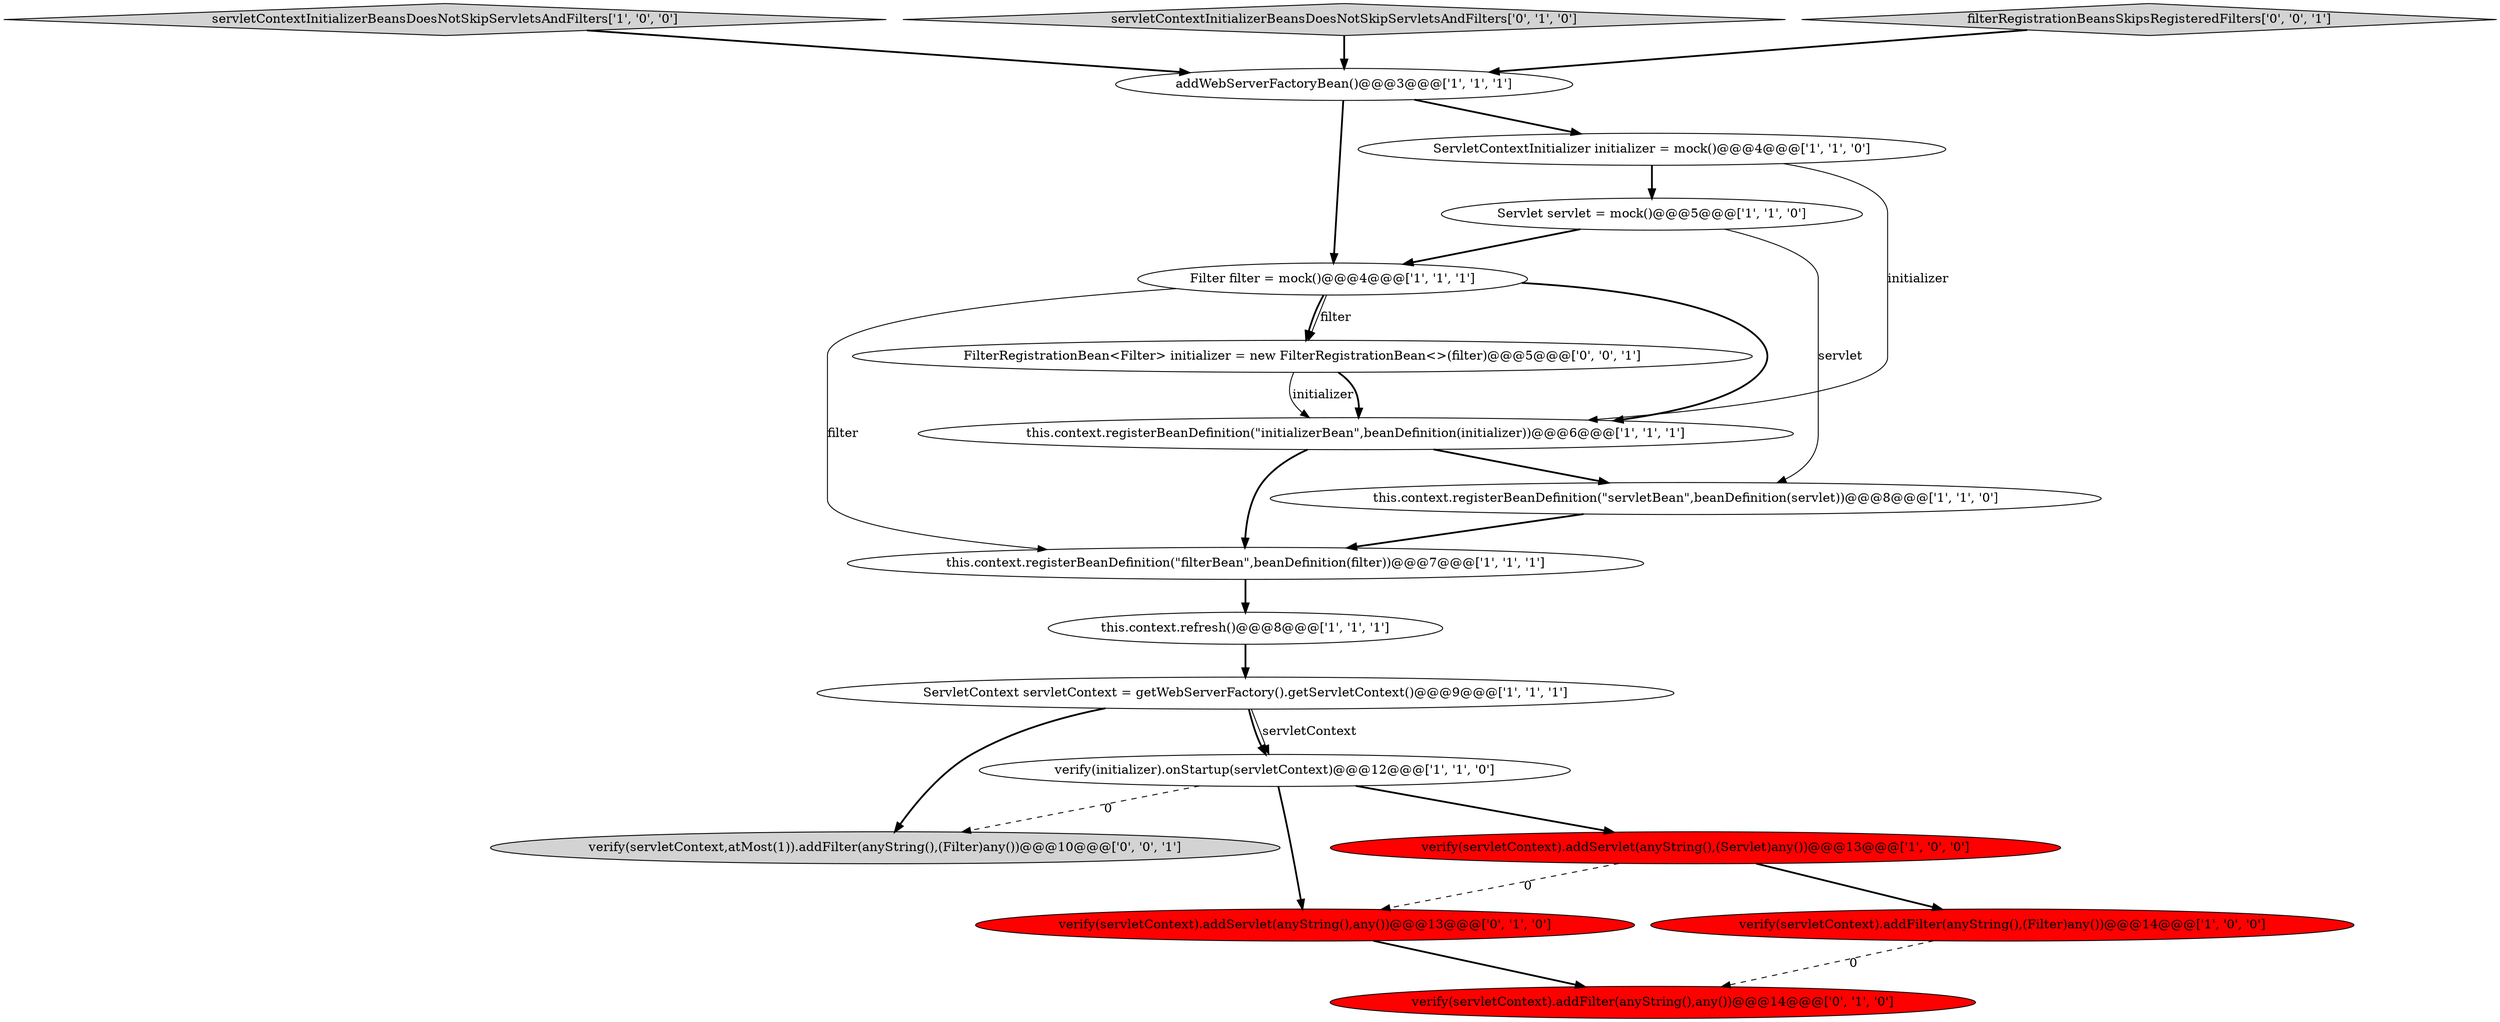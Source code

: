digraph {
6 [style = filled, label = "servletContextInitializerBeansDoesNotSkipServletsAndFilters['1', '0', '0']", fillcolor = lightgray, shape = diamond image = "AAA0AAABBB1BBB"];
4 [style = filled, label = "this.context.registerBeanDefinition(\"initializerBean\",beanDefinition(initializer))@@@6@@@['1', '1', '1']", fillcolor = white, shape = ellipse image = "AAA0AAABBB1BBB"];
12 [style = filled, label = "verify(initializer).onStartup(servletContext)@@@12@@@['1', '1', '0']", fillcolor = white, shape = ellipse image = "AAA0AAABBB1BBB"];
13 [style = filled, label = "verify(servletContext).addServlet(anyString(),any())@@@13@@@['0', '1', '0']", fillcolor = red, shape = ellipse image = "AAA1AAABBB2BBB"];
14 [style = filled, label = "servletContextInitializerBeansDoesNotSkipServletsAndFilters['0', '1', '0']", fillcolor = lightgray, shape = diamond image = "AAA0AAABBB2BBB"];
18 [style = filled, label = "filterRegistrationBeansSkipsRegisteredFilters['0', '0', '1']", fillcolor = lightgray, shape = diamond image = "AAA0AAABBB3BBB"];
8 [style = filled, label = "this.context.registerBeanDefinition(\"servletBean\",beanDefinition(servlet))@@@8@@@['1', '1', '0']", fillcolor = white, shape = ellipse image = "AAA0AAABBB1BBB"];
2 [style = filled, label = "Filter filter = mock()@@@4@@@['1', '1', '1']", fillcolor = white, shape = ellipse image = "AAA0AAABBB1BBB"];
0 [style = filled, label = "addWebServerFactoryBean()@@@3@@@['1', '1', '1']", fillcolor = white, shape = ellipse image = "AAA0AAABBB1BBB"];
7 [style = filled, label = "Servlet servlet = mock()@@@5@@@['1', '1', '0']", fillcolor = white, shape = ellipse image = "AAA0AAABBB1BBB"];
5 [style = filled, label = "ServletContext servletContext = getWebServerFactory().getServletContext()@@@9@@@['1', '1', '1']", fillcolor = white, shape = ellipse image = "AAA0AAABBB1BBB"];
15 [style = filled, label = "verify(servletContext).addFilter(anyString(),any())@@@14@@@['0', '1', '0']", fillcolor = red, shape = ellipse image = "AAA1AAABBB2BBB"];
1 [style = filled, label = "verify(servletContext).addServlet(anyString(),(Servlet)any())@@@13@@@['1', '0', '0']", fillcolor = red, shape = ellipse image = "AAA1AAABBB1BBB"];
3 [style = filled, label = "ServletContextInitializer initializer = mock()@@@4@@@['1', '1', '0']", fillcolor = white, shape = ellipse image = "AAA0AAABBB1BBB"];
16 [style = filled, label = "FilterRegistrationBean<Filter> initializer = new FilterRegistrationBean<>(filter)@@@5@@@['0', '0', '1']", fillcolor = white, shape = ellipse image = "AAA0AAABBB3BBB"];
17 [style = filled, label = "verify(servletContext,atMost(1)).addFilter(anyString(),(Filter)any())@@@10@@@['0', '0', '1']", fillcolor = lightgray, shape = ellipse image = "AAA0AAABBB3BBB"];
11 [style = filled, label = "this.context.refresh()@@@8@@@['1', '1', '1']", fillcolor = white, shape = ellipse image = "AAA0AAABBB1BBB"];
10 [style = filled, label = "this.context.registerBeanDefinition(\"filterBean\",beanDefinition(filter))@@@7@@@['1', '1', '1']", fillcolor = white, shape = ellipse image = "AAA0AAABBB1BBB"];
9 [style = filled, label = "verify(servletContext).addFilter(anyString(),(Filter)any())@@@14@@@['1', '0', '0']", fillcolor = red, shape = ellipse image = "AAA1AAABBB1BBB"];
0->3 [style = bold, label=""];
4->10 [style = bold, label=""];
5->12 [style = solid, label="servletContext"];
8->10 [style = bold, label=""];
16->4 [style = solid, label="initializer"];
0->2 [style = bold, label=""];
12->17 [style = dashed, label="0"];
6->0 [style = bold, label=""];
7->8 [style = solid, label="servlet"];
12->1 [style = bold, label=""];
2->4 [style = bold, label=""];
5->17 [style = bold, label=""];
1->9 [style = bold, label=""];
2->10 [style = solid, label="filter"];
1->13 [style = dashed, label="0"];
12->13 [style = bold, label=""];
11->5 [style = bold, label=""];
14->0 [style = bold, label=""];
3->7 [style = bold, label=""];
5->12 [style = bold, label=""];
7->2 [style = bold, label=""];
4->8 [style = bold, label=""];
13->15 [style = bold, label=""];
16->4 [style = bold, label=""];
2->16 [style = solid, label="filter"];
3->4 [style = solid, label="initializer"];
18->0 [style = bold, label=""];
9->15 [style = dashed, label="0"];
10->11 [style = bold, label=""];
2->16 [style = bold, label=""];
}
